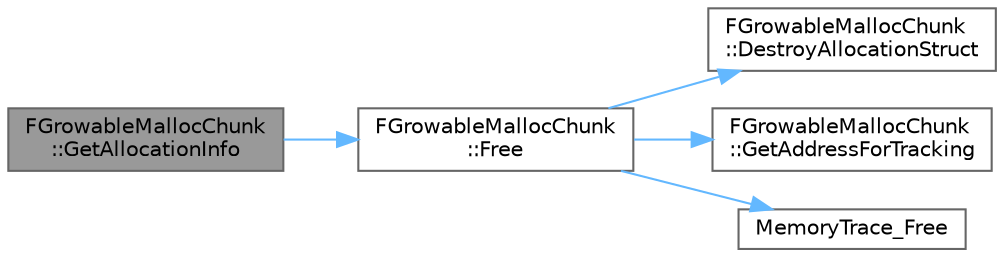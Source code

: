 digraph "FGrowableMallocChunk::GetAllocationInfo"
{
 // INTERACTIVE_SVG=YES
 // LATEX_PDF_SIZE
  bgcolor="transparent";
  edge [fontname=Helvetica,fontsize=10,labelfontname=Helvetica,labelfontsize=10];
  node [fontname=Helvetica,fontsize=10,shape=box,height=0.2,width=0.4];
  rankdir="LR";
  Node1 [id="Node000001",label="FGrowableMallocChunk\l::GetAllocationInfo",height=0.2,width=0.4,color="gray40", fillcolor="grey60", style="filled", fontcolor="black",tooltip=" "];
  Node1 -> Node2 [id="edge1_Node000001_Node000002",color="steelblue1",style="solid",tooltip=" "];
  Node2 [id="Node000002",label="FGrowableMallocChunk\l::Free",height=0.2,width=0.4,color="grey40", fillcolor="white", style="filled",URL="$d1/d68/classFGrowableMallocChunk.html#a89f86065ee94600ebc21f23eb772a729",tooltip=" "];
  Node2 -> Node3 [id="edge2_Node000002_Node000003",color="steelblue1",style="solid",tooltip=" "];
  Node3 [id="Node000003",label="FGrowableMallocChunk\l::DestroyAllocationStruct",height=0.2,width=0.4,color="grey40", fillcolor="white", style="filled",URL="$d1/d68/classFGrowableMallocChunk.html#ab6260739b27715258b8bf70ed50ca08b",tooltip="Destroys the implemtnation object."];
  Node2 -> Node4 [id="edge3_Node000002_Node000004",color="steelblue1",style="solid",tooltip=" "];
  Node4 [id="Node000004",label="FGrowableMallocChunk\l::GetAddressForTracking",height=0.2,width=0.4,color="grey40", fillcolor="white", style="filled",URL="$d1/d68/classFGrowableMallocChunk.html#aa2e706cb9641d6720cebf603b054b2c5",tooltip=" "];
  Node2 -> Node5 [id="edge4_Node000002_Node000005",color="steelblue1",style="solid",tooltip=" "];
  Node5 [id="Node000005",label="MemoryTrace_Free",height=0.2,width=0.4,color="grey40", fillcolor="white", style="filled",URL="$da/dd7/MemoryTrace_8h.html#a6f9c8539eae55e2eb489932242c4d791",tooltip=" "];
}
